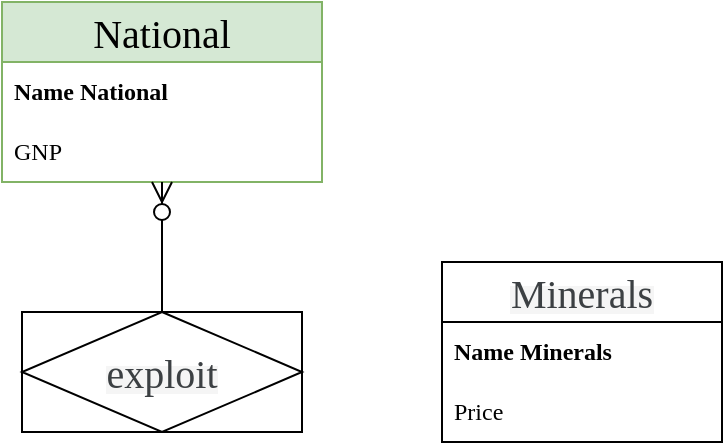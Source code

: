 <mxfile version="24.7.17">
  <diagram id="R2lEEEUBdFMjLlhIrx00" name="Page-1">
    <mxGraphModel dx="1145" dy="683" grid="1" gridSize="10" guides="1" tooltips="1" connect="1" arrows="1" fold="1" page="1" pageScale="1" pageWidth="850" pageHeight="1100" math="0" shadow="0" extFonts="Permanent Marker^https://fonts.googleapis.com/css?family=Permanent+Marker">
      <root>
        <mxCell id="0" />
        <mxCell id="1" parent="0" />
        <mxCell id="AA8hkyF-WaVpI16qhFw4-1" value="&lt;font style=&quot;font-size: 20px;&quot;&gt;National&lt;/font&gt;" style="swimlane;fontStyle=0;childLayout=stackLayout;horizontal=1;startSize=30;horizontalStack=0;resizeParent=1;resizeParentMax=0;resizeLast=0;collapsible=1;marginBottom=0;whiteSpace=wrap;html=1;fillColor=#d5e8d4;strokeColor=#82b366;fontFamily=Times New Roman;" parent="1" vertex="1">
          <mxGeometry y="60" width="160" height="90" as="geometry" />
        </mxCell>
        <mxCell id="AA8hkyF-WaVpI16qhFw4-2" value="&lt;b&gt;Name National&lt;/b&gt;" style="text;strokeColor=none;fillColor=none;align=left;verticalAlign=middle;spacingLeft=4;spacingRight=4;overflow=hidden;points=[[0,0.5],[1,0.5]];portConstraint=eastwest;rotatable=0;whiteSpace=wrap;html=1;fontFamily=Times New Roman;" parent="AA8hkyF-WaVpI16qhFw4-1" vertex="1">
          <mxGeometry y="30" width="160" height="30" as="geometry" />
        </mxCell>
        <mxCell id="AA8hkyF-WaVpI16qhFw4-3" value="GNP" style="text;strokeColor=none;fillColor=none;align=left;verticalAlign=middle;spacingLeft=4;spacingRight=4;overflow=hidden;points=[[0,0.5],[1,0.5]];portConstraint=eastwest;rotatable=0;whiteSpace=wrap;html=1;fontFamily=Times New Roman;" parent="AA8hkyF-WaVpI16qhFw4-1" vertex="1">
          <mxGeometry y="60" width="160" height="30" as="geometry" />
        </mxCell>
        <mxCell id="AA8hkyF-WaVpI16qhFw4-5" value="&lt;span style=&quot;color: rgb(60, 64, 67); text-align: start; white-space-collapse: preserve; background-color: rgb(245, 245, 245);&quot;&gt;&lt;font style=&quot;font-size: 20px;&quot;&gt;Minerals&lt;/font&gt;&lt;/span&gt;" style="swimlane;fontStyle=0;childLayout=stackLayout;horizontal=1;startSize=30;horizontalStack=0;resizeParent=1;resizeParentMax=0;resizeLast=0;collapsible=1;marginBottom=0;whiteSpace=wrap;html=1;fontFamily=Times New Roman;spacing=2;" parent="1" vertex="1">
          <mxGeometry x="220" y="190" width="140" height="90" as="geometry" />
        </mxCell>
        <mxCell id="AA8hkyF-WaVpI16qhFw4-6" value="&lt;b&gt;Name Minerals&lt;/b&gt;" style="text;strokeColor=none;fillColor=none;align=left;verticalAlign=middle;spacingLeft=4;spacingRight=4;overflow=hidden;points=[[0,0.5],[1,0.5]];portConstraint=eastwest;rotatable=0;whiteSpace=wrap;html=1;fontFamily=Times New Roman;" parent="AA8hkyF-WaVpI16qhFw4-5" vertex="1">
          <mxGeometry y="30" width="140" height="30" as="geometry" />
        </mxCell>
        <mxCell id="AA8hkyF-WaVpI16qhFw4-7" value="Price" style="text;strokeColor=none;fillColor=none;align=left;verticalAlign=middle;spacingLeft=4;spacingRight=4;overflow=hidden;points=[[0,0.5],[1,0.5]];portConstraint=eastwest;rotatable=0;whiteSpace=wrap;html=1;fontFamily=Times New Roman;" parent="AA8hkyF-WaVpI16qhFw4-5" vertex="1">
          <mxGeometry y="60" width="140" height="30" as="geometry" />
        </mxCell>
        <mxCell id="AA8hkyF-WaVpI16qhFw4-9" value="&lt;span style=&quot;color: rgb(60, 64, 67); text-align: start; white-space-collapse: preserve; background-color: rgb(245, 245, 245);&quot;&gt;&lt;font face=&quot;Times New Roman&quot; style=&quot;font-size: 20px;&quot;&gt;exploit&lt;/font&gt;&lt;/span&gt;" style="shape=associativeEntity;whiteSpace=wrap;html=1;align=center;" parent="1" vertex="1">
          <mxGeometry x="10" y="215" width="140" height="60" as="geometry" />
        </mxCell>
        <mxCell id="AA8hkyF-WaVpI16qhFw4-10" value="" style="edgeStyle=orthogonalEdgeStyle;fontSize=12;html=1;endArrow=ERzeroToMany;endFill=1;rounded=0;startSize=8;endSize=8;" parent="1" source="AA8hkyF-WaVpI16qhFw4-9" target="AA8hkyF-WaVpI16qhFw4-1" edge="1">
          <mxGeometry width="100" height="100" relative="1" as="geometry">
            <mxPoint x="120" y="260" as="sourcePoint" />
            <mxPoint x="220" y="160" as="targetPoint" />
          </mxGeometry>
        </mxCell>
      </root>
    </mxGraphModel>
  </diagram>
</mxfile>

